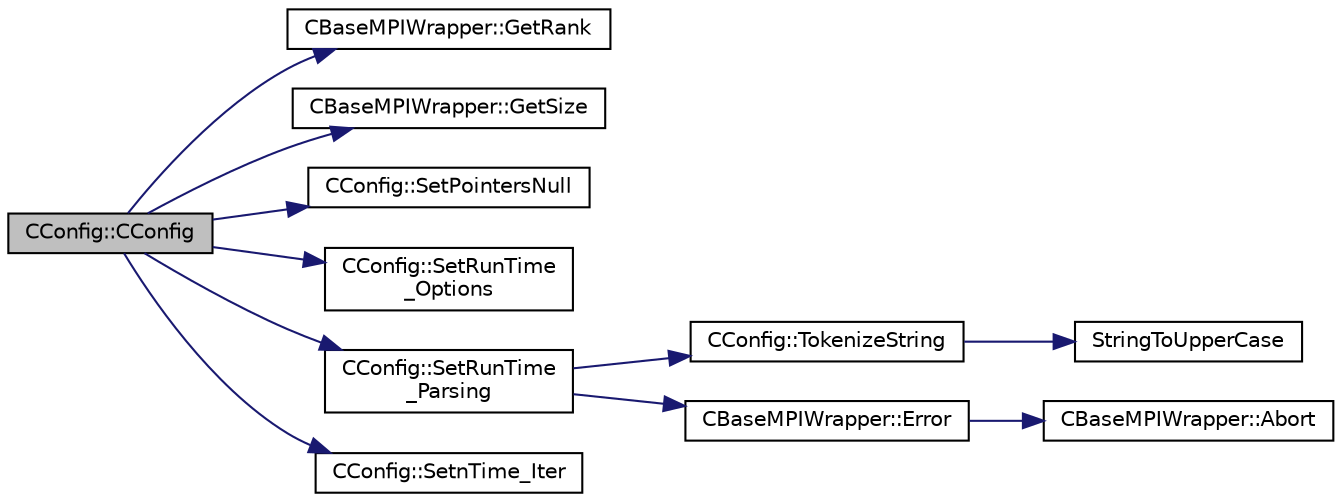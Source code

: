 digraph "CConfig::CConfig"
{
  edge [fontname="Helvetica",fontsize="10",labelfontname="Helvetica",labelfontsize="10"];
  node [fontname="Helvetica",fontsize="10",shape=record];
  rankdir="LR";
  Node110 [label="CConfig::CConfig",height=0.2,width=0.4,color="black", fillcolor="grey75", style="filled", fontcolor="black"];
  Node110 -> Node111 [color="midnightblue",fontsize="10",style="solid",fontname="Helvetica"];
  Node111 [label="CBaseMPIWrapper::GetRank",height=0.2,width=0.4,color="black", fillcolor="white", style="filled",URL="$class_c_base_m_p_i_wrapper.html#a801c6612161d6960c5cf25435f244101"];
  Node110 -> Node112 [color="midnightblue",fontsize="10",style="solid",fontname="Helvetica"];
  Node112 [label="CBaseMPIWrapper::GetSize",height=0.2,width=0.4,color="black", fillcolor="white", style="filled",URL="$class_c_base_m_p_i_wrapper.html#a1e80850252f6e4bfc8cd5275d6e3a615"];
  Node110 -> Node113 [color="midnightblue",fontsize="10",style="solid",fontname="Helvetica"];
  Node113 [label="CConfig::SetPointersNull",height=0.2,width=0.4,color="black", fillcolor="white", style="filled",URL="$class_c_config.html#ae840f486f3e95ed9e90c989bd48c1aed",tooltip="Initializes pointers to null. "];
  Node110 -> Node114 [color="midnightblue",fontsize="10",style="solid",fontname="Helvetica"];
  Node114 [label="CConfig::SetRunTime\l_Options",height=0.2,width=0.4,color="black", fillcolor="white", style="filled",URL="$class_c_config.html#aea45b469511efbc4dc650d214472d805",tooltip="Set the config options. "];
  Node110 -> Node115 [color="midnightblue",fontsize="10",style="solid",fontname="Helvetica"];
  Node115 [label="CConfig::SetRunTime\l_Parsing",height=0.2,width=0.4,color="black", fillcolor="white", style="filled",URL="$class_c_config.html#a465360c75d8aad2e3977bfa6a584b775",tooltip="Set the config file parsing. "];
  Node115 -> Node116 [color="midnightblue",fontsize="10",style="solid",fontname="Helvetica"];
  Node116 [label="CConfig::TokenizeString",height=0.2,width=0.4,color="black", fillcolor="white", style="filled",URL="$class_c_config.html#ab7c2fcf154bfeb412452d60f4df48263",tooltip="breaks an input line from the config file into a set of tokens "];
  Node116 -> Node117 [color="midnightblue",fontsize="10",style="solid",fontname="Helvetica"];
  Node117 [label="StringToUpperCase",height=0.2,width=0.4,color="black", fillcolor="white", style="filled",URL="$option__structure_8hpp.html#a3a58d5861158c51c97ad06b00e0c390c",tooltip="utility function for converting strings to uppercase "];
  Node115 -> Node118 [color="midnightblue",fontsize="10",style="solid",fontname="Helvetica"];
  Node118 [label="CBaseMPIWrapper::Error",height=0.2,width=0.4,color="black", fillcolor="white", style="filled",URL="$class_c_base_m_p_i_wrapper.html#a04457c47629bda56704e6a8804833eeb"];
  Node118 -> Node119 [color="midnightblue",fontsize="10",style="solid",fontname="Helvetica"];
  Node119 [label="CBaseMPIWrapper::Abort",height=0.2,width=0.4,color="black", fillcolor="white", style="filled",URL="$class_c_base_m_p_i_wrapper.html#a21ef5681e2acb532d345e9bab173ef07"];
  Node110 -> Node120 [color="midnightblue",fontsize="10",style="solid",fontname="Helvetica"];
  Node120 [label="CConfig::SetnTime_Iter",height=0.2,width=0.4,color="black", fillcolor="white", style="filled",URL="$class_c_config.html#a9ca068df51062eb954ff855f27893236",tooltip="Set the number of time iterations. "];
}
